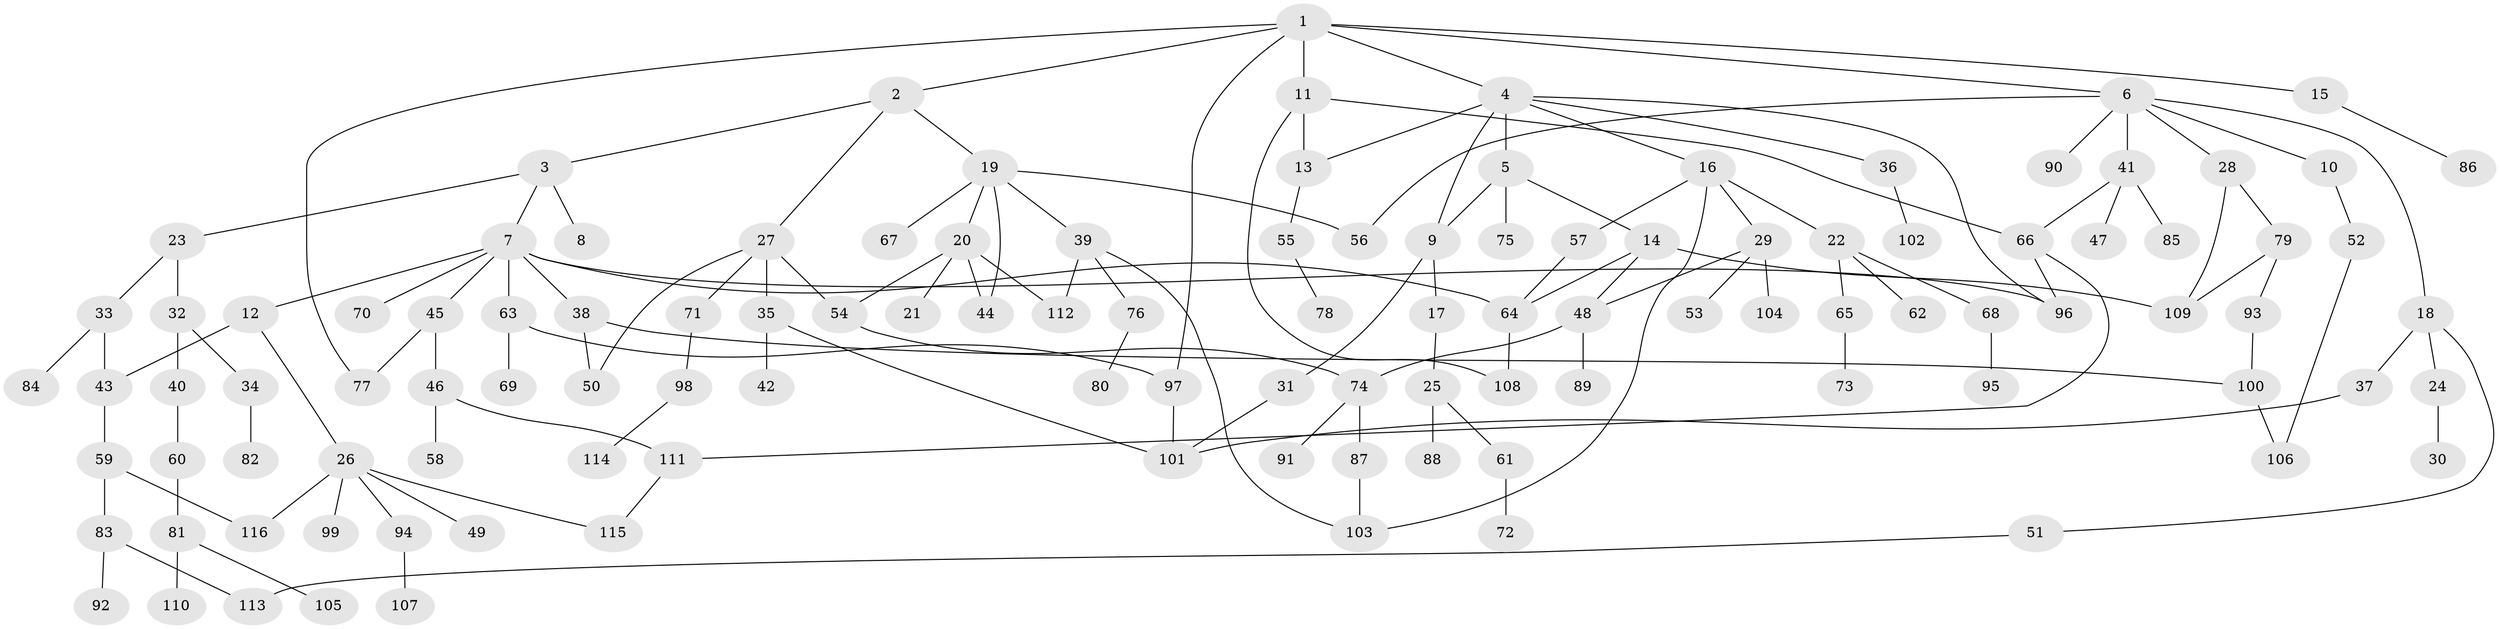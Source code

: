 // coarse degree distribution, {4: 0.043478260869565216, 5: 0.043478260869565216, 1: 0.5434782608695652, 2: 0.1956521739130435, 11: 0.021739130434782608, 9: 0.021739130434782608, 6: 0.021739130434782608, 10: 0.021739130434782608, 3: 0.06521739130434782, 8: 0.021739130434782608}
// Generated by graph-tools (version 1.1) at 2025/44/03/04/25 21:44:18]
// undirected, 116 vertices, 146 edges
graph export_dot {
graph [start="1"]
  node [color=gray90,style=filled];
  1;
  2;
  3;
  4;
  5;
  6;
  7;
  8;
  9;
  10;
  11;
  12;
  13;
  14;
  15;
  16;
  17;
  18;
  19;
  20;
  21;
  22;
  23;
  24;
  25;
  26;
  27;
  28;
  29;
  30;
  31;
  32;
  33;
  34;
  35;
  36;
  37;
  38;
  39;
  40;
  41;
  42;
  43;
  44;
  45;
  46;
  47;
  48;
  49;
  50;
  51;
  52;
  53;
  54;
  55;
  56;
  57;
  58;
  59;
  60;
  61;
  62;
  63;
  64;
  65;
  66;
  67;
  68;
  69;
  70;
  71;
  72;
  73;
  74;
  75;
  76;
  77;
  78;
  79;
  80;
  81;
  82;
  83;
  84;
  85;
  86;
  87;
  88;
  89;
  90;
  91;
  92;
  93;
  94;
  95;
  96;
  97;
  98;
  99;
  100;
  101;
  102;
  103;
  104;
  105;
  106;
  107;
  108;
  109;
  110;
  111;
  112;
  113;
  114;
  115;
  116;
  1 -- 2;
  1 -- 4;
  1 -- 6;
  1 -- 11;
  1 -- 15;
  1 -- 77;
  1 -- 97;
  2 -- 3;
  2 -- 19;
  2 -- 27;
  3 -- 7;
  3 -- 8;
  3 -- 23;
  4 -- 5;
  4 -- 16;
  4 -- 36;
  4 -- 9;
  4 -- 13;
  4 -- 96;
  5 -- 9;
  5 -- 14;
  5 -- 75;
  6 -- 10;
  6 -- 18;
  6 -- 28;
  6 -- 41;
  6 -- 90;
  6 -- 56;
  7 -- 12;
  7 -- 38;
  7 -- 45;
  7 -- 63;
  7 -- 70;
  7 -- 64;
  7 -- 96;
  9 -- 17;
  9 -- 31;
  10 -- 52;
  11 -- 13;
  11 -- 108;
  11 -- 66;
  12 -- 26;
  12 -- 43;
  13 -- 55;
  14 -- 48;
  14 -- 64;
  14 -- 109;
  15 -- 86;
  16 -- 22;
  16 -- 29;
  16 -- 57;
  16 -- 103;
  17 -- 25;
  18 -- 24;
  18 -- 37;
  18 -- 51;
  19 -- 20;
  19 -- 39;
  19 -- 44;
  19 -- 56;
  19 -- 67;
  20 -- 21;
  20 -- 112;
  20 -- 44;
  20 -- 54;
  22 -- 62;
  22 -- 65;
  22 -- 68;
  23 -- 32;
  23 -- 33;
  24 -- 30;
  25 -- 61;
  25 -- 88;
  26 -- 49;
  26 -- 94;
  26 -- 99;
  26 -- 116;
  26 -- 115;
  27 -- 35;
  27 -- 50;
  27 -- 54;
  27 -- 71;
  28 -- 79;
  28 -- 109;
  29 -- 53;
  29 -- 104;
  29 -- 48;
  31 -- 101;
  32 -- 34;
  32 -- 40;
  33 -- 84;
  33 -- 43;
  34 -- 82;
  35 -- 42;
  35 -- 101;
  36 -- 102;
  37 -- 101;
  38 -- 100;
  38 -- 50;
  39 -- 76;
  39 -- 103;
  39 -- 112;
  40 -- 60;
  41 -- 47;
  41 -- 66;
  41 -- 85;
  43 -- 59;
  45 -- 46;
  45 -- 77;
  46 -- 58;
  46 -- 111;
  48 -- 74;
  48 -- 89;
  51 -- 113;
  52 -- 106;
  54 -- 74;
  55 -- 78;
  57 -- 64;
  59 -- 83;
  59 -- 116;
  60 -- 81;
  61 -- 72;
  63 -- 69;
  63 -- 97;
  64 -- 108;
  65 -- 73;
  66 -- 96;
  66 -- 111;
  68 -- 95;
  71 -- 98;
  74 -- 87;
  74 -- 91;
  76 -- 80;
  79 -- 93;
  79 -- 109;
  81 -- 105;
  81 -- 110;
  83 -- 92;
  83 -- 113;
  87 -- 103;
  93 -- 100;
  94 -- 107;
  97 -- 101;
  98 -- 114;
  100 -- 106;
  111 -- 115;
}
